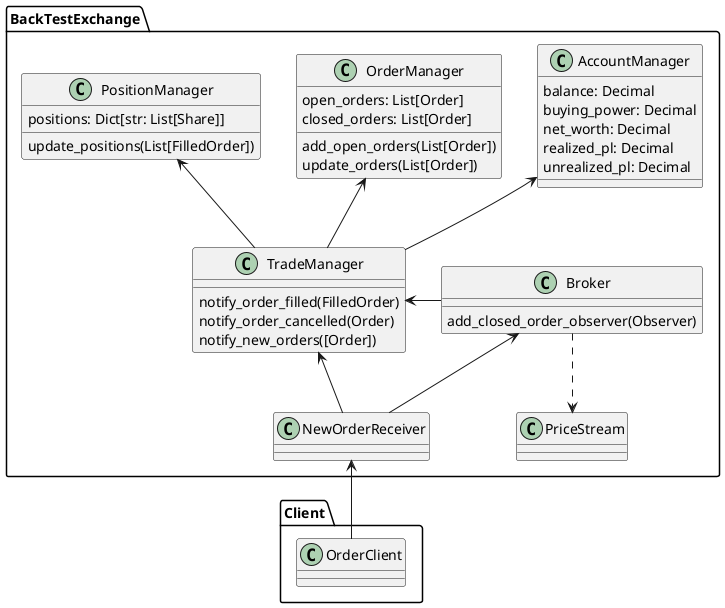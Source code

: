 @startuml trade-manager

package BackTestExchange {
    class Broker {
        add_closed_order_observer(Observer)
    }
    class TradeManager {
        notify_order_filled(FilledOrder)
        notify_order_cancelled(Order)
        notify_new_orders([Order])
    }
    class PositionManager {
        positions: Dict[str: List[Share]]
        update_positions(List[FilledOrder])
    }
    class OrderManager {
        open_orders: List[Order]
        closed_orders: List[Order]
        add_open_orders(List[Order])
        update_orders(List[Order])
    }
    class AccountManager {
        balance: Decimal
        buying_power: Decimal
        net_worth: Decimal
        realized_pl: Decimal
        unrealized_pl: Decimal
    }

    class NewOrderReceiver

    Broker -left-> TradeManager
    Broker .down.> PriceStream
    TradeManager -up-> PositionManager
    TradeManager -up-> OrderManager
    TradeManager -up-> AccountManager

    NewOrderReceiver -up-> TradeManager
    NewOrderReceiver -up-> Broker
}

package Client {
    class OrderClient

    OrderClient -up-> NewOrderReceiver
}

@enduml